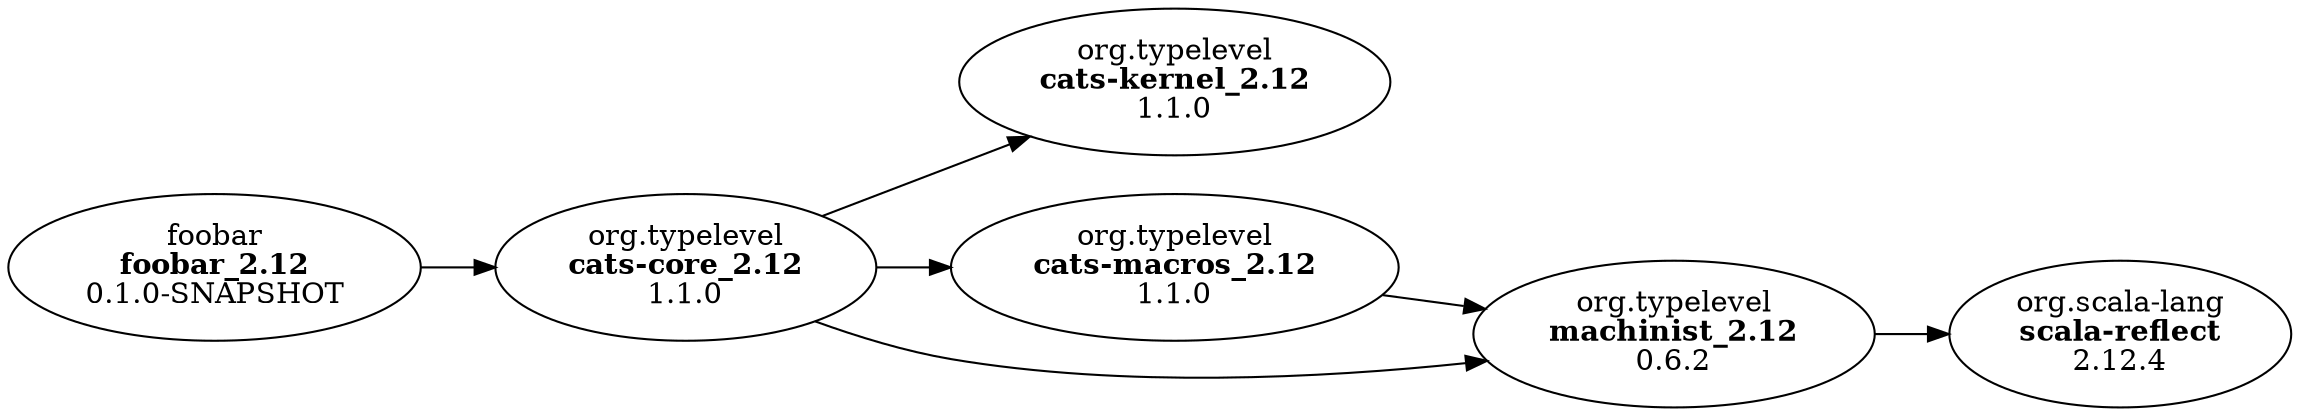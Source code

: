 digraph "dependency-graph" {
    graph[rankdir="LR"]
    edge [
        arrowtail="none"
    ]
    "foobar:foobar_2.12:0.1.0-SNAPSHOT"[label=<foobar<BR/><B>foobar_2.12</B><BR/>0.1.0-SNAPSHOT> style=""]
    "org.scala-lang:scala-reflect:2.12.4"[label=<org.scala-lang<BR/><B>scala-reflect</B><BR/>2.12.4> style=""]
    "org.typelevel:cats-core_2.12:1.1.0"[label=<org.typelevel<BR/><B>cats-core_2.12</B><BR/>1.1.0> style=""]
    "org.typelevel:cats-kernel_2.12:1.1.0"[label=<org.typelevel<BR/><B>cats-kernel_2.12</B><BR/>1.1.0> style=""]
    "org.typelevel:cats-macros_2.12:1.1.0"[label=<org.typelevel<BR/><B>cats-macros_2.12</B><BR/>1.1.0> style=""]
    "org.typelevel:machinist_2.12:0.6.2"[label=<org.typelevel<BR/><B>machinist_2.12</B><BR/>0.6.2> style=""]
    "org.typelevel:machinist_2.12:0.6.2" -> "org.scala-lang:scala-reflect:2.12.4"
    "foobar:foobar_2.12:0.1.0-SNAPSHOT" -> "org.typelevel:cats-core_2.12:1.1.0"
    "org.typelevel:cats-core_2.12:1.1.0" -> "org.typelevel:cats-kernel_2.12:1.1.0"
    "org.typelevel:cats-core_2.12:1.1.0" -> "org.typelevel:cats-macros_2.12:1.1.0"
    "org.typelevel:cats-core_2.12:1.1.0" -> "org.typelevel:machinist_2.12:0.6.2"
    "org.typelevel:cats-macros_2.12:1.1.0" -> "org.typelevel:machinist_2.12:0.6.2"
}